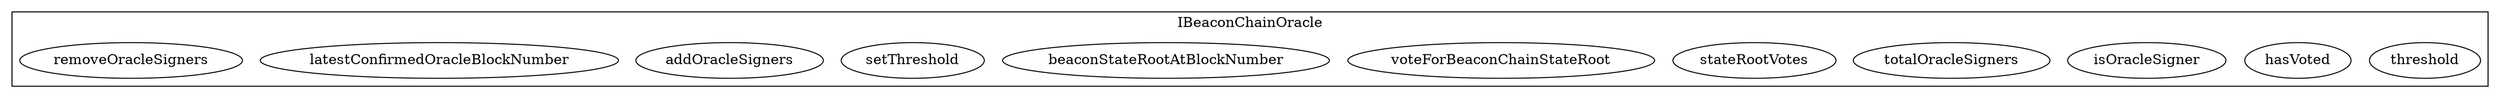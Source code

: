 strict digraph {
subgraph cluster_4938_IBeaconChainOracle {
label = "IBeaconChainOracle"
"4938_threshold" [label="threshold"]
"4938_hasVoted" [label="hasVoted"]
"4938_isOracleSigner" [label="isOracleSigner"]
"4938_totalOracleSigners" [label="totalOracleSigners"]
"4938_stateRootVotes" [label="stateRootVotes"]
"4938_voteForBeaconChainStateRoot" [label="voteForBeaconChainStateRoot"]
"4938_beaconStateRootAtBlockNumber" [label="beaconStateRootAtBlockNumber"]
"4938_setThreshold" [label="setThreshold"]
"4938_addOracleSigners" [label="addOracleSigners"]
"4938_latestConfirmedOracleBlockNumber" [label="latestConfirmedOracleBlockNumber"]
"4938_removeOracleSigners" [label="removeOracleSigners"]
}subgraph cluster_solidity {
label = "[Solidity]"
}
}